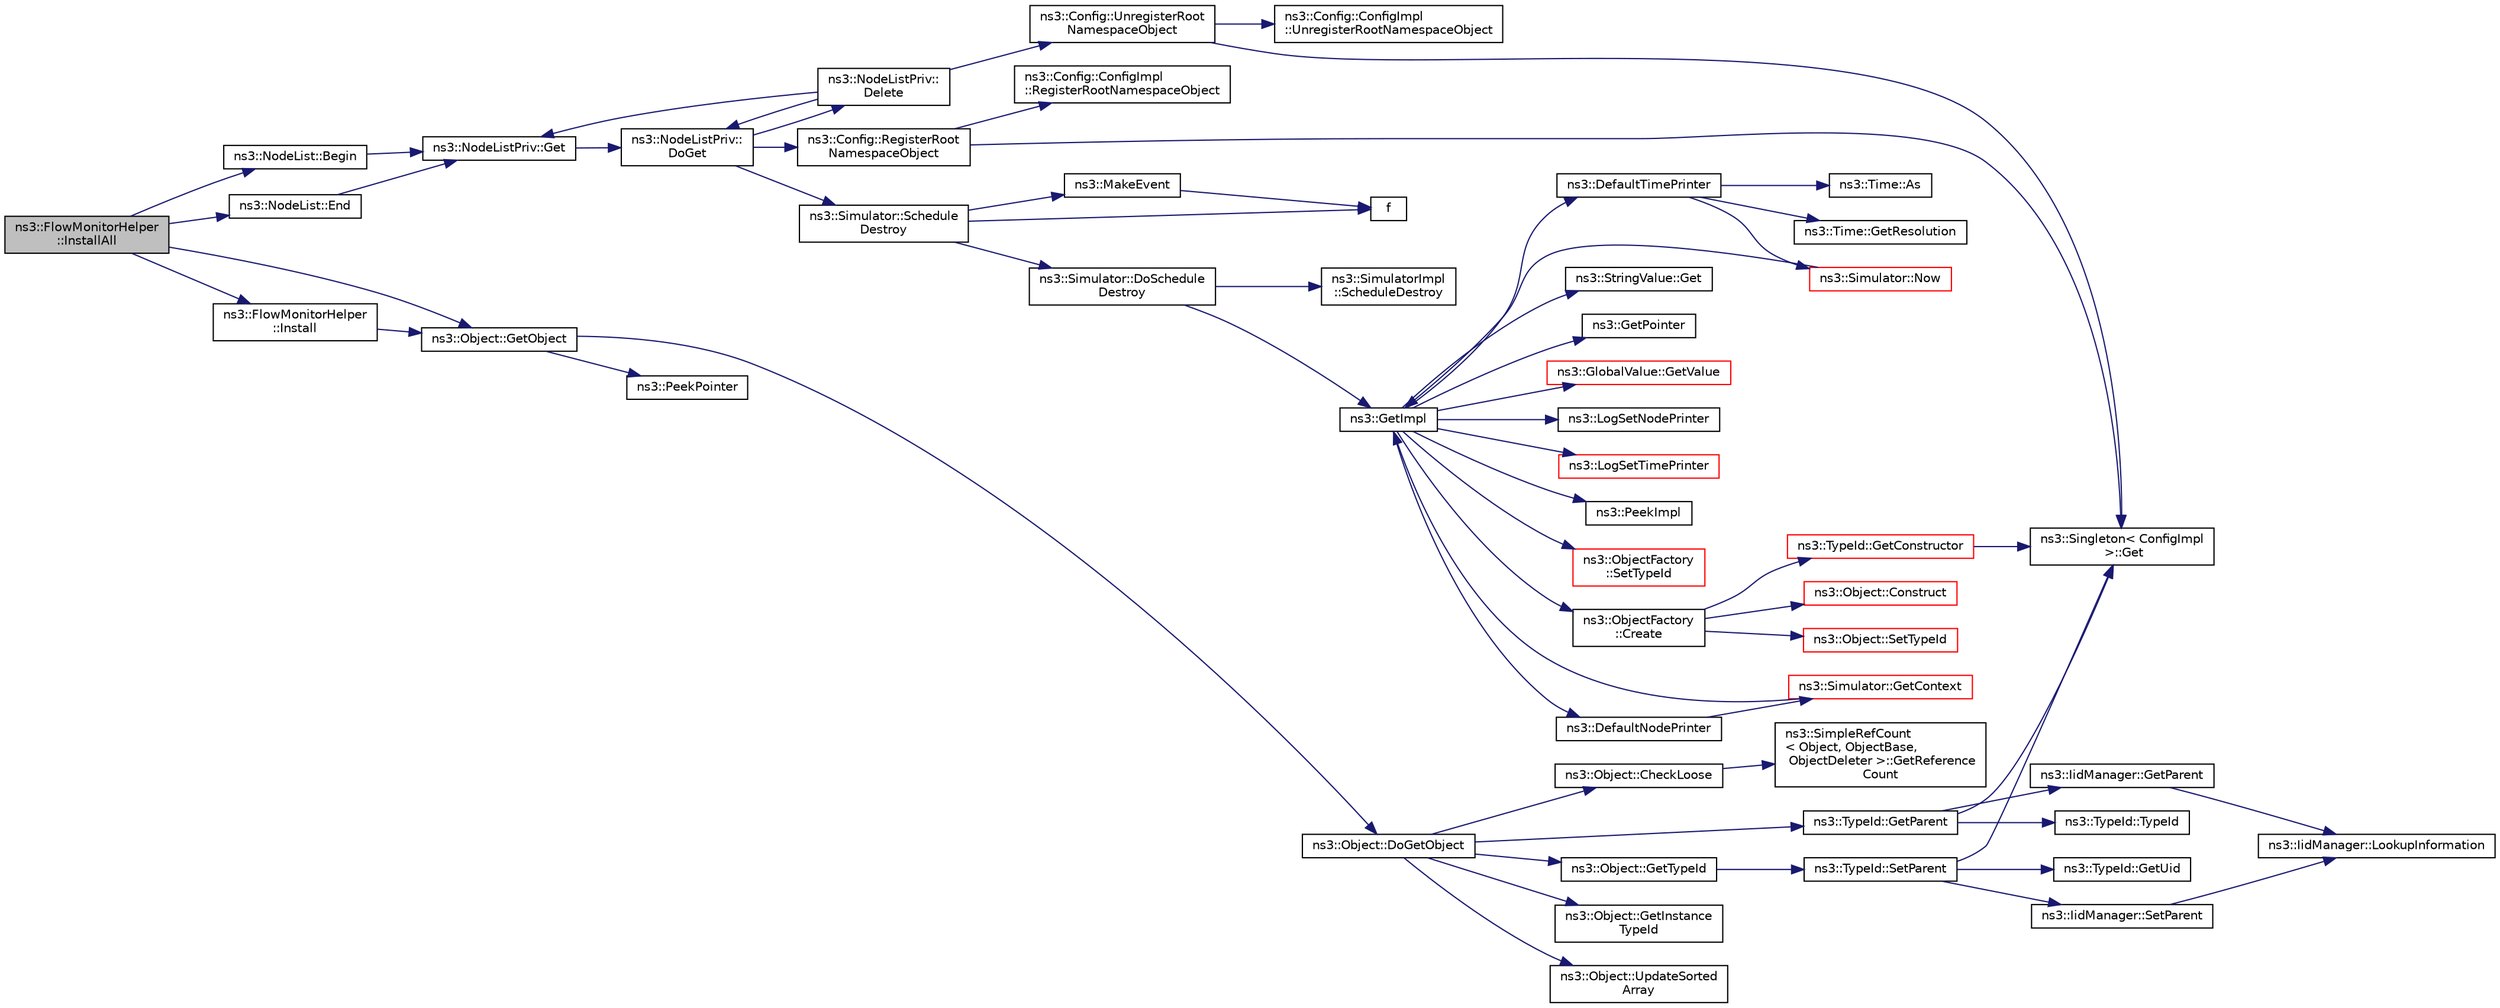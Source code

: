 digraph "ns3::FlowMonitorHelper::InstallAll"
{
 // LATEX_PDF_SIZE
  edge [fontname="Helvetica",fontsize="10",labelfontname="Helvetica",labelfontsize="10"];
  node [fontname="Helvetica",fontsize="10",shape=record];
  rankdir="LR";
  Node1 [label="ns3::FlowMonitorHelper\l::InstallAll",height=0.2,width=0.4,color="black", fillcolor="grey75", style="filled", fontcolor="black",tooltip="Enable flow monitoring on all nodes."];
  Node1 -> Node2 [color="midnightblue",fontsize="10",style="solid",fontname="Helvetica"];
  Node2 [label="ns3::NodeList::Begin",height=0.2,width=0.4,color="black", fillcolor="white", style="filled",URL="$classns3_1_1_node_list.html#a93d2211831f5cb71d1dbb721e2721d7f",tooltip=" "];
  Node2 -> Node3 [color="midnightblue",fontsize="10",style="solid",fontname="Helvetica"];
  Node3 [label="ns3::NodeListPriv::Get",height=0.2,width=0.4,color="black", fillcolor="white", style="filled",URL="$classns3_1_1_node_list_priv.html#a746ce1482b3c1cf31d5a50cd55cffa92",tooltip="Get the node list object."];
  Node3 -> Node4 [color="midnightblue",fontsize="10",style="solid",fontname="Helvetica"];
  Node4 [label="ns3::NodeListPriv::\lDoGet",height=0.2,width=0.4,color="black", fillcolor="white", style="filled",URL="$classns3_1_1_node_list_priv.html#a6f0222de939567a488905f1c6876c4ca",tooltip="Get the node list object."];
  Node4 -> Node5 [color="midnightblue",fontsize="10",style="solid",fontname="Helvetica"];
  Node5 [label="ns3::NodeListPriv::\lDelete",height=0.2,width=0.4,color="black", fillcolor="white", style="filled",URL="$classns3_1_1_node_list_priv.html#a74f1811844a3891e71d8d9adbe81c33e",tooltip="Delete the nodes list object."];
  Node5 -> Node4 [color="midnightblue",fontsize="10",style="solid",fontname="Helvetica"];
  Node5 -> Node3 [color="midnightblue",fontsize="10",style="solid",fontname="Helvetica"];
  Node5 -> Node6 [color="midnightblue",fontsize="10",style="solid",fontname="Helvetica"];
  Node6 [label="ns3::Config::UnregisterRoot\lNamespaceObject",height=0.2,width=0.4,color="black", fillcolor="white", style="filled",URL="$group__config.html#gac04cd4b31e97845ee008d101218e66b1",tooltip=" "];
  Node6 -> Node7 [color="midnightblue",fontsize="10",style="solid",fontname="Helvetica"];
  Node7 [label="ns3::Singleton\< ConfigImpl\l \>::Get",height=0.2,width=0.4,color="black", fillcolor="white", style="filled",URL="$classns3_1_1_singleton.html#a80a2cd3c25a27ea72add7a9f7a141ffa",tooltip="Get a pointer to the singleton instance."];
  Node6 -> Node8 [color="midnightblue",fontsize="10",style="solid",fontname="Helvetica"];
  Node8 [label="ns3::Config::ConfigImpl\l::UnregisterRootNamespaceObject",height=0.2,width=0.4,color="black", fillcolor="white", style="filled",URL="$classns3_1_1_config_1_1_config_impl.html#a0226ce57c9eb138589339e6971991ac5",tooltip=" "];
  Node4 -> Node9 [color="midnightblue",fontsize="10",style="solid",fontname="Helvetica"];
  Node9 [label="ns3::Config::RegisterRoot\lNamespaceObject",height=0.2,width=0.4,color="black", fillcolor="white", style="filled",URL="$group__config.html#gadf663c596f54bed678e83cccd4e3d9d5",tooltip=" "];
  Node9 -> Node7 [color="midnightblue",fontsize="10",style="solid",fontname="Helvetica"];
  Node9 -> Node10 [color="midnightblue",fontsize="10",style="solid",fontname="Helvetica"];
  Node10 [label="ns3::Config::ConfigImpl\l::RegisterRootNamespaceObject",height=0.2,width=0.4,color="black", fillcolor="white", style="filled",URL="$classns3_1_1_config_1_1_config_impl.html#adc8bac6528fedf56e2c9dfe7ff28ac5b",tooltip=" "];
  Node4 -> Node11 [color="midnightblue",fontsize="10",style="solid",fontname="Helvetica"];
  Node11 [label="ns3::Simulator::Schedule\lDestroy",height=0.2,width=0.4,color="black", fillcolor="white", style="filled",URL="$classns3_1_1_simulator.html#a90f34279abc3b308d23a3dea7bffbdc0",tooltip="Schedule an event to run at the end of the simulation, when Simulator::Destroy() is called."];
  Node11 -> Node12 [color="midnightblue",fontsize="10",style="solid",fontname="Helvetica"];
  Node12 [label="ns3::Simulator::DoSchedule\lDestroy",height=0.2,width=0.4,color="black", fillcolor="white", style="filled",URL="$classns3_1_1_simulator.html#a00139c9c4e854aca72063485518c0d52",tooltip="Implementation of the various ScheduleDestroy methods."];
  Node12 -> Node13 [color="midnightblue",fontsize="10",style="solid",fontname="Helvetica"];
  Node13 [label="ns3::GetImpl",height=0.2,width=0.4,color="black", fillcolor="white", style="filled",URL="$group__simulator.html#ga42eb4eddad41528d4d99794a3dae3fd0",tooltip="Get the SimulatorImpl singleton."];
  Node13 -> Node14 [color="midnightblue",fontsize="10",style="solid",fontname="Helvetica"];
  Node14 [label="ns3::ObjectFactory\l::Create",height=0.2,width=0.4,color="black", fillcolor="white", style="filled",URL="$classns3_1_1_object_factory.html#a52eda277f4aaab54266134ba48102ad7",tooltip="Create an Object instance of the configured TypeId."];
  Node14 -> Node15 [color="midnightblue",fontsize="10",style="solid",fontname="Helvetica"];
  Node15 [label="ns3::Object::Construct",height=0.2,width=0.4,color="red", fillcolor="white", style="filled",URL="$classns3_1_1_object.html#a636e8411dc5228771f45c9b805d348fa",tooltip="Initialize all member variables registered as Attributes of this TypeId."];
  Node14 -> Node38 [color="midnightblue",fontsize="10",style="solid",fontname="Helvetica"];
  Node38 [label="ns3::TypeId::GetConstructor",height=0.2,width=0.4,color="red", fillcolor="white", style="filled",URL="$classns3_1_1_type_id.html#a66b2628edf921fc88945ec8a8f3a1683",tooltip="Get the constructor callback."];
  Node38 -> Node7 [color="midnightblue",fontsize="10",style="solid",fontname="Helvetica"];
  Node14 -> Node40 [color="midnightblue",fontsize="10",style="solid",fontname="Helvetica"];
  Node40 [label="ns3::Object::SetTypeId",height=0.2,width=0.4,color="red", fillcolor="white", style="filled",URL="$classns3_1_1_object.html#a19b1ebd8ec8fe404845e665880a6c5ad",tooltip="Set the TypeId of this Object."];
  Node13 -> Node43 [color="midnightblue",fontsize="10",style="solid",fontname="Helvetica"];
  Node43 [label="ns3::DefaultNodePrinter",height=0.2,width=0.4,color="black", fillcolor="white", style="filled",URL="$group__logging.html#gac4c06cbbed12229d85991ced145f6be2",tooltip="Default node id printer implementation."];
  Node43 -> Node44 [color="midnightblue",fontsize="10",style="solid",fontname="Helvetica"];
  Node44 [label="ns3::Simulator::GetContext",height=0.2,width=0.4,color="red", fillcolor="white", style="filled",URL="$classns3_1_1_simulator.html#a8514b74ee2c42916b351b33c4a963bb0",tooltip="Get the current simulation context."];
  Node44 -> Node13 [color="midnightblue",fontsize="10",style="solid",fontname="Helvetica"];
  Node13 -> Node46 [color="midnightblue",fontsize="10",style="solid",fontname="Helvetica"];
  Node46 [label="ns3::DefaultTimePrinter",height=0.2,width=0.4,color="black", fillcolor="white", style="filled",URL="$namespacens3.html#ae01c3c7786b644dfb8a0bb8f1201b269",tooltip="Default Time printer."];
  Node46 -> Node47 [color="midnightblue",fontsize="10",style="solid",fontname="Helvetica"];
  Node47 [label="ns3::Time::As",height=0.2,width=0.4,color="black", fillcolor="white", style="filled",URL="$classns3_1_1_time.html#ad5198e31c2512226ca0e58b31fad7fd0",tooltip="Attach a unit to a Time, to facilitate output in a specific unit."];
  Node46 -> Node48 [color="midnightblue",fontsize="10",style="solid",fontname="Helvetica"];
  Node48 [label="ns3::Time::GetResolution",height=0.2,width=0.4,color="black", fillcolor="white", style="filled",URL="$classns3_1_1_time.html#a1444f0f08b5e19f031157609e32fcf98",tooltip=" "];
  Node46 -> Node49 [color="midnightblue",fontsize="10",style="solid",fontname="Helvetica"];
  Node49 [label="ns3::Simulator::Now",height=0.2,width=0.4,color="red", fillcolor="white", style="filled",URL="$classns3_1_1_simulator.html#ac3178fa975b419f7875e7105be122800",tooltip="Return the current simulation virtual time."];
  Node49 -> Node13 [color="midnightblue",fontsize="10",style="solid",fontname="Helvetica"];
  Node13 -> Node51 [color="midnightblue",fontsize="10",style="solid",fontname="Helvetica"];
  Node51 [label="ns3::StringValue::Get",height=0.2,width=0.4,color="black", fillcolor="white", style="filled",URL="$classns3_1_1_string_value.html#a6f208c2778fe1c7882e5cb429b8326ae",tooltip=" "];
  Node13 -> Node52 [color="midnightblue",fontsize="10",style="solid",fontname="Helvetica"];
  Node52 [label="ns3::GetPointer",height=0.2,width=0.4,color="black", fillcolor="white", style="filled",URL="$namespacens3.html#ab4e173cdfd43d17c1a40d5348510a670",tooltip=" "];
  Node13 -> Node53 [color="midnightblue",fontsize="10",style="solid",fontname="Helvetica"];
  Node53 [label="ns3::GlobalValue::GetValue",height=0.2,width=0.4,color="red", fillcolor="white", style="filled",URL="$classns3_1_1_global_value.html#a48a99242193fb69609a17332733e8600",tooltip="Get the value."];
  Node13 -> Node55 [color="midnightblue",fontsize="10",style="solid",fontname="Helvetica"];
  Node55 [label="ns3::LogSetNodePrinter",height=0.2,width=0.4,color="black", fillcolor="white", style="filled",URL="$namespacens3.html#aebac73305345f2e2803fdeb102a7705e",tooltip="Set the LogNodePrinter function to be used to prepend log messages with the node id."];
  Node13 -> Node56 [color="midnightblue",fontsize="10",style="solid",fontname="Helvetica"];
  Node56 [label="ns3::LogSetTimePrinter",height=0.2,width=0.4,color="red", fillcolor="white", style="filled",URL="$namespacens3.html#a46cd76678f7da29799d1b41994e12ec1",tooltip="Set the TimePrinter function to be used to prepend log messages with the simulation time."];
  Node13 -> Node61 [color="midnightblue",fontsize="10",style="solid",fontname="Helvetica"];
  Node61 [label="ns3::PeekImpl",height=0.2,width=0.4,color="black", fillcolor="white", style="filled",URL="$group__simulator.html#ga233c5c38de117e4e4a5a9cd168694792",tooltip="Get the static SimulatorImpl instance."];
  Node13 -> Node62 [color="midnightblue",fontsize="10",style="solid",fontname="Helvetica"];
  Node62 [label="ns3::ObjectFactory\l::SetTypeId",height=0.2,width=0.4,color="red", fillcolor="white", style="filled",URL="$classns3_1_1_object_factory.html#a77dcd099064038a1eb7a6b8251229ec3",tooltip="Set the TypeId of the Objects to be created by this factory."];
  Node12 -> Node63 [color="midnightblue",fontsize="10",style="solid",fontname="Helvetica"];
  Node63 [label="ns3::SimulatorImpl\l::ScheduleDestroy",height=0.2,width=0.4,color="black", fillcolor="white", style="filled",URL="$classns3_1_1_simulator_impl.html#a04f4a00ed04886ed0b9982038c3ed5f9",tooltip="Schedule an event to run at the end of the simulation, after the Stop() time or condition has been re..."];
  Node11 -> Node64 [color="midnightblue",fontsize="10",style="solid",fontname="Helvetica"];
  Node64 [label="f",height=0.2,width=0.4,color="black", fillcolor="white", style="filled",URL="$80211b_8c.html#ae7ffc1a8f84fa47a0812b2f2b9627132",tooltip=" "];
  Node11 -> Node65 [color="midnightblue",fontsize="10",style="solid",fontname="Helvetica"];
  Node65 [label="ns3::MakeEvent",height=0.2,width=0.4,color="black", fillcolor="white", style="filled",URL="$group__makeeventfnptr.html#ga289a28a2497c18a9bd299e5e2014094b",tooltip="Make an EventImpl from a function pointer taking varying numbers of arguments."];
  Node65 -> Node64 [color="midnightblue",fontsize="10",style="solid",fontname="Helvetica"];
  Node1 -> Node66 [color="midnightblue",fontsize="10",style="solid",fontname="Helvetica"];
  Node66 [label="ns3::NodeList::End",height=0.2,width=0.4,color="black", fillcolor="white", style="filled",URL="$classns3_1_1_node_list.html#a027a558c16e6078e25c7ffc67becb559",tooltip=" "];
  Node66 -> Node3 [color="midnightblue",fontsize="10",style="solid",fontname="Helvetica"];
  Node1 -> Node67 [color="midnightblue",fontsize="10",style="solid",fontname="Helvetica"];
  Node67 [label="ns3::Object::GetObject",height=0.2,width=0.4,color="black", fillcolor="white", style="filled",URL="$classns3_1_1_object.html#ad21f5401ff705cd29c37f931ea3afc18",tooltip="Get a pointer to the requested aggregated Object."];
  Node67 -> Node68 [color="midnightblue",fontsize="10",style="solid",fontname="Helvetica"];
  Node68 [label="ns3::Object::DoGetObject",height=0.2,width=0.4,color="black", fillcolor="white", style="filled",URL="$classns3_1_1_object.html#a7c009975f7c0994cb47a69f713745e0a",tooltip="Find an Object of TypeId tid in the aggregates of this Object."];
  Node68 -> Node69 [color="midnightblue",fontsize="10",style="solid",fontname="Helvetica"];
  Node69 [label="ns3::Object::CheckLoose",height=0.2,width=0.4,color="black", fillcolor="white", style="filled",URL="$classns3_1_1_object.html#a33b1d1c52665f27a2fd4857aef5618f2",tooltip="Check if any aggregated Objects have non-zero reference counts."];
  Node69 -> Node42 [color="midnightblue",fontsize="10",style="solid",fontname="Helvetica"];
  Node42 [label="ns3::SimpleRefCount\l\< Object, ObjectBase,\l ObjectDeleter \>::GetReference\lCount",height=0.2,width=0.4,color="black", fillcolor="white", style="filled",URL="$classns3_1_1_simple_ref_count.html#a9cb85ae452ce0e1c74f11b3e4d357171",tooltip="Get the reference count of the object."];
  Node68 -> Node70 [color="midnightblue",fontsize="10",style="solid",fontname="Helvetica"];
  Node70 [label="ns3::Object::GetInstance\lTypeId",height=0.2,width=0.4,color="black", fillcolor="white", style="filled",URL="$classns3_1_1_object.html#a9a0bc0211cfab9842e1046b5c5810e5a",tooltip="Get the most derived TypeId for this Object."];
  Node68 -> Node27 [color="midnightblue",fontsize="10",style="solid",fontname="Helvetica"];
  Node27 [label="ns3::TypeId::GetParent",height=0.2,width=0.4,color="black", fillcolor="white", style="filled",URL="$classns3_1_1_type_id.html#ab84f81aee52154af39a8668b59c89d63",tooltip="Get the parent of this TypeId."];
  Node27 -> Node28 [color="midnightblue",fontsize="10",style="solid",fontname="Helvetica"];
  Node28 [label="ns3::TypeId::TypeId",height=0.2,width=0.4,color="black", fillcolor="white", style="filled",URL="$classns3_1_1_type_id.html#ab76e26690f1af4f1cffa6a72245e8928",tooltip="Default constructor."];
  Node27 -> Node7 [color="midnightblue",fontsize="10",style="solid",fontname="Helvetica"];
  Node27 -> Node29 [color="midnightblue",fontsize="10",style="solid",fontname="Helvetica"];
  Node29 [label="ns3::IidManager::GetParent",height=0.2,width=0.4,color="black", fillcolor="white", style="filled",URL="$classns3_1_1_iid_manager.html#a26a0cf5d08e0e9d8ad1128b77599b1f5",tooltip="Get the parent of a type id."];
  Node29 -> Node24 [color="midnightblue",fontsize="10",style="solid",fontname="Helvetica"];
  Node24 [label="ns3::IidManager::LookupInformation",height=0.2,width=0.4,color="black", fillcolor="white", style="filled",URL="$classns3_1_1_iid_manager.html#a84af06b798b21fa700469a3ac5f65f3f",tooltip="Retrieve the information record for a type."];
  Node68 -> Node71 [color="midnightblue",fontsize="10",style="solid",fontname="Helvetica"];
  Node71 [label="ns3::Object::GetTypeId",height=0.2,width=0.4,color="black", fillcolor="white", style="filled",URL="$classns3_1_1_object.html#a1d040243983ab74ec923bde26d7cb7e7",tooltip="Register this type."];
  Node71 -> Node34 [color="midnightblue",fontsize="10",style="solid",fontname="Helvetica"];
  Node34 [label="ns3::TypeId::SetParent",height=0.2,width=0.4,color="black", fillcolor="white", style="filled",URL="$classns3_1_1_type_id.html#abaaca67ab7d2471067e7c275df0f7309",tooltip="Set the parent TypeId."];
  Node34 -> Node7 [color="midnightblue",fontsize="10",style="solid",fontname="Helvetica"];
  Node34 -> Node35 [color="midnightblue",fontsize="10",style="solid",fontname="Helvetica"];
  Node35 [label="ns3::TypeId::GetUid",height=0.2,width=0.4,color="black", fillcolor="white", style="filled",URL="$classns3_1_1_type_id.html#a429535085325d6f926724771446d9047",tooltip="Get the internal id of this TypeId."];
  Node34 -> Node36 [color="midnightblue",fontsize="10",style="solid",fontname="Helvetica"];
  Node36 [label="ns3::IidManager::SetParent",height=0.2,width=0.4,color="black", fillcolor="white", style="filled",URL="$classns3_1_1_iid_manager.html#a4042931260554c907699367b6811426f",tooltip="Set the parent of a type id."];
  Node36 -> Node24 [color="midnightblue",fontsize="10",style="solid",fontname="Helvetica"];
  Node68 -> Node72 [color="midnightblue",fontsize="10",style="solid",fontname="Helvetica"];
  Node72 [label="ns3::Object::UpdateSorted\lArray",height=0.2,width=0.4,color="black", fillcolor="white", style="filled",URL="$classns3_1_1_object.html#ade62655b9680ca5ebf5af7e0fda7a21f",tooltip="Keep the list of aggregates in most-recently-used order."];
  Node67 -> Node73 [color="midnightblue",fontsize="10",style="solid",fontname="Helvetica"];
  Node73 [label="ns3::PeekPointer",height=0.2,width=0.4,color="black", fillcolor="white", style="filled",URL="$namespacens3.html#af2a7557fe9afdd98d8f6f8f6e412cf5a",tooltip=" "];
  Node1 -> Node74 [color="midnightblue",fontsize="10",style="solid",fontname="Helvetica"];
  Node74 [label="ns3::FlowMonitorHelper\l::Install",height=0.2,width=0.4,color="black", fillcolor="white", style="filled",URL="$classns3_1_1_flow_monitor_helper.html#abffcd31f85872c6b736f30e9d300390d",tooltip="Enable flow monitoring on a set of nodes."];
  Node74 -> Node67 [color="midnightblue",fontsize="10",style="solid",fontname="Helvetica"];
}

